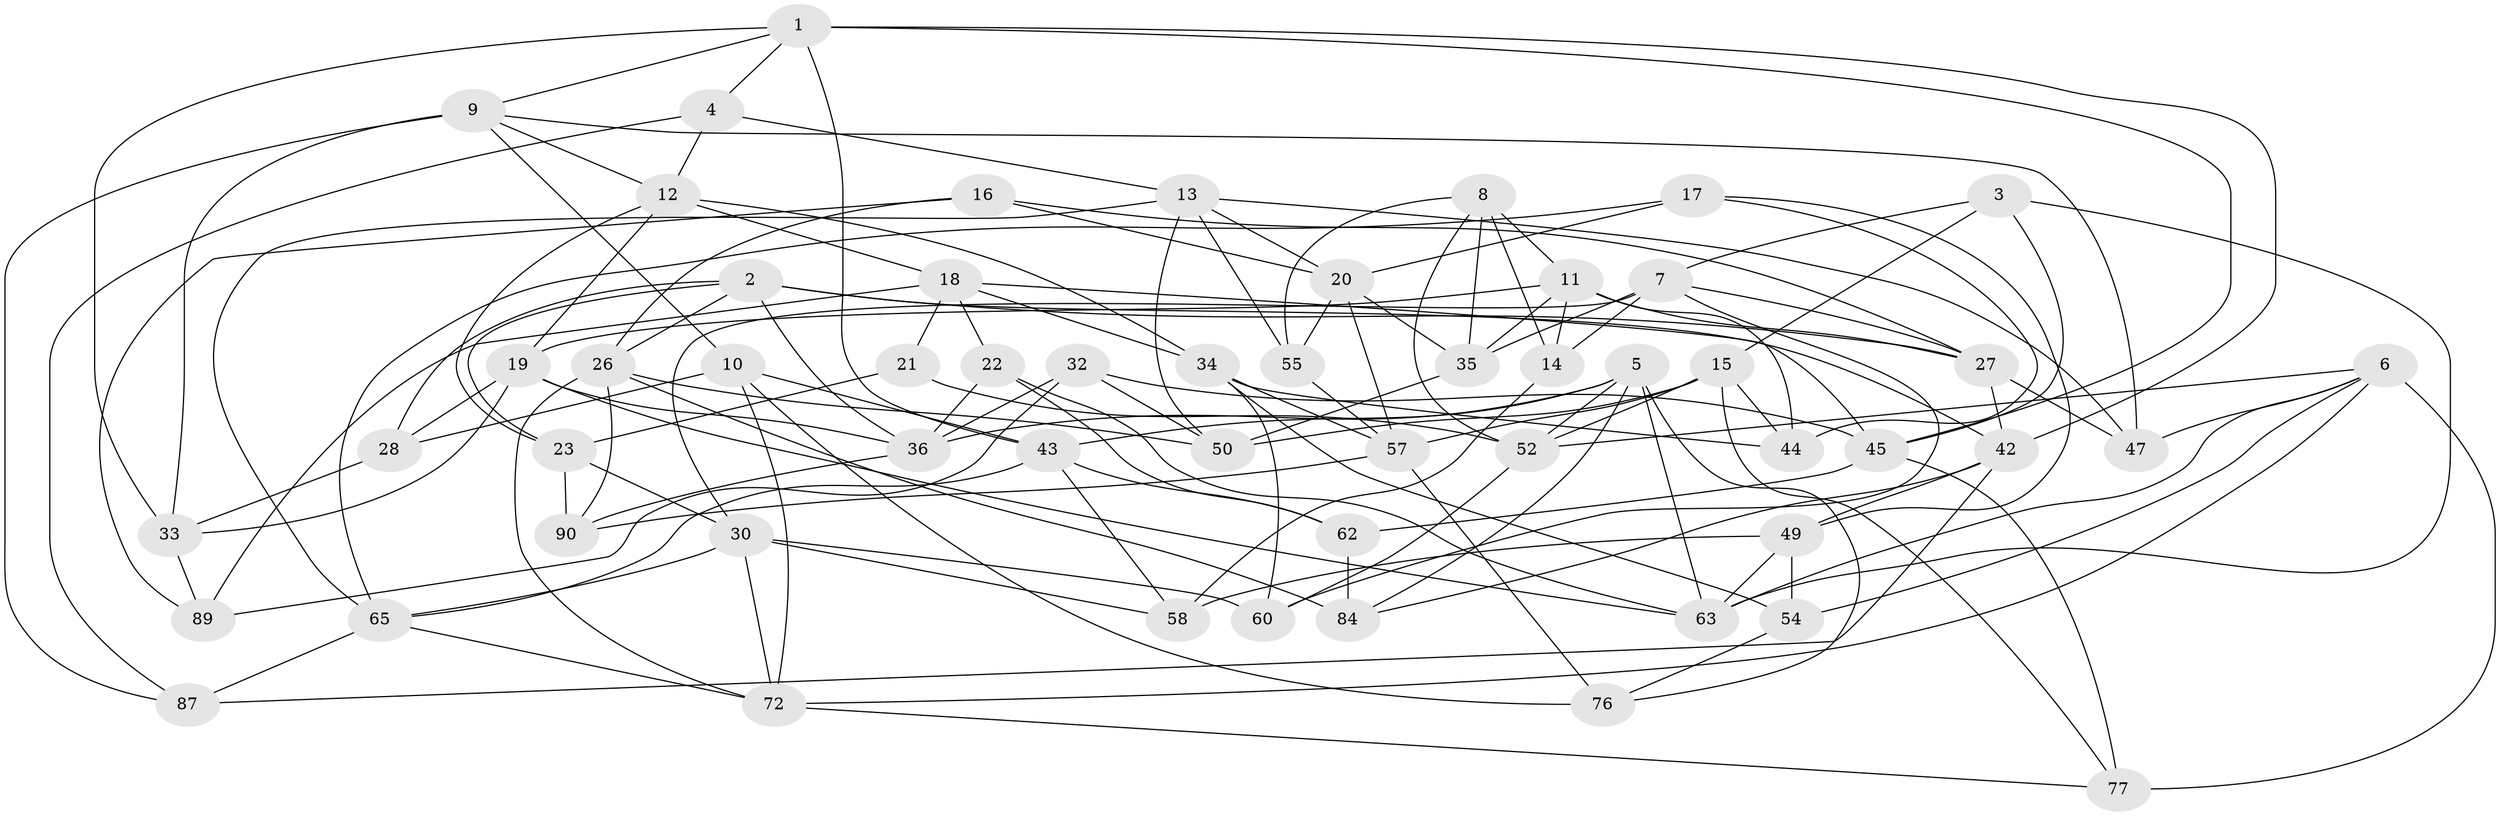 // Generated by graph-tools (version 1.1) at 2025/52/02/27/25 19:52:29]
// undirected, 55 vertices, 139 edges
graph export_dot {
graph [start="1"]
  node [color=gray90,style=filled];
  1 [super="+67"];
  2 [super="+79"];
  3;
  4;
  5 [super="+41"];
  6 [super="+88"];
  7 [super="+85"];
  8 [super="+59"];
  9 [super="+29"];
  10 [super="+25"];
  11 [super="+39"];
  12 [super="+70"];
  13 [super="+38"];
  14 [super="+51"];
  15 [super="+31"];
  16;
  17;
  18 [super="+37"];
  19 [super="+74"];
  20 [super="+46"];
  21;
  22;
  23 [super="+24"];
  26 [super="+81"];
  27 [super="+53"];
  28 [super="+61"];
  30 [super="+68"];
  32;
  33 [super="+48"];
  34 [super="+73"];
  35 [super="+40"];
  36 [super="+56"];
  42 [super="+86"];
  43 [super="+83"];
  44;
  45 [super="+66"];
  47;
  49 [super="+80"];
  50 [super="+75"];
  52 [super="+69"];
  54;
  55;
  57 [super="+71"];
  58 [super="+64"];
  60;
  62;
  63 [super="+91"];
  65 [super="+82"];
  72 [super="+78"];
  76;
  77;
  84;
  87;
  89;
  90;
  1 -- 33;
  1 -- 4;
  1 -- 42;
  1 -- 45;
  1 -- 9;
  1 -- 43;
  2 -- 36;
  2 -- 26;
  2 -- 42;
  2 -- 28;
  2 -- 23;
  2 -- 27;
  3 -- 15;
  3 -- 7;
  3 -- 45;
  3 -- 63;
  4 -- 12;
  4 -- 87;
  4 -- 13;
  5 -- 84;
  5 -- 76;
  5 -- 43;
  5 -- 52;
  5 -- 63;
  5 -- 36;
  6 -- 54;
  6 -- 63;
  6 -- 77;
  6 -- 47;
  6 -- 52;
  6 -- 72;
  7 -- 30;
  7 -- 14;
  7 -- 27;
  7 -- 60;
  7 -- 35;
  8 -- 55;
  8 -- 35;
  8 -- 14 [weight=2];
  8 -- 11;
  8 -- 52;
  9 -- 12;
  9 -- 87;
  9 -- 10;
  9 -- 47;
  9 -- 33;
  10 -- 76;
  10 -- 72;
  10 -- 28 [weight=2];
  10 -- 43;
  11 -- 44;
  11 -- 19;
  11 -- 27;
  11 -- 35;
  11 -- 14;
  12 -- 34;
  12 -- 19;
  12 -- 23;
  12 -- 18;
  13 -- 65;
  13 -- 47;
  13 -- 20;
  13 -- 55;
  13 -- 50;
  14 -- 58 [weight=2];
  15 -- 77;
  15 -- 44;
  15 -- 52;
  15 -- 57;
  15 -- 50;
  16 -- 89;
  16 -- 27;
  16 -- 26;
  16 -- 20;
  17 -- 65;
  17 -- 49;
  17 -- 20;
  17 -- 44;
  18 -- 21;
  18 -- 89;
  18 -- 34;
  18 -- 45;
  18 -- 22;
  19 -- 33;
  19 -- 63;
  19 -- 28;
  19 -- 36;
  20 -- 35;
  20 -- 57;
  20 -- 55;
  21 -- 52;
  21 -- 23 [weight=2];
  22 -- 62;
  22 -- 36;
  22 -- 63;
  23 -- 90;
  23 -- 30;
  26 -- 90;
  26 -- 84;
  26 -- 50;
  26 -- 72;
  27 -- 42;
  27 -- 47;
  28 -- 33 [weight=2];
  30 -- 72;
  30 -- 65;
  30 -- 60;
  30 -- 58;
  32 -- 45;
  32 -- 36;
  32 -- 89;
  32 -- 50;
  33 -- 89;
  34 -- 54;
  34 -- 44;
  34 -- 60;
  34 -- 57;
  35 -- 50 [weight=2];
  36 -- 90;
  42 -- 87;
  42 -- 49;
  42 -- 84;
  43 -- 62;
  43 -- 58;
  43 -- 65;
  45 -- 77;
  45 -- 62;
  49 -- 58 [weight=2];
  49 -- 54;
  49 -- 63;
  52 -- 60;
  54 -- 76;
  55 -- 57;
  57 -- 76;
  57 -- 90;
  62 -- 84;
  65 -- 72;
  65 -- 87;
  72 -- 77;
}
